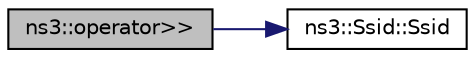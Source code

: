 digraph "ns3::operator&gt;&gt;"
{
  edge [fontname="Helvetica",fontsize="10",labelfontname="Helvetica",labelfontsize="10"];
  node [fontname="Helvetica",fontsize="10",shape=record];
  rankdir="LR";
  Node1 [label="ns3::operator\>\>",height=0.2,width=0.4,color="black", fillcolor="grey75", style="filled", fontcolor="black"];
  Node1 -> Node2 [color="midnightblue",fontsize="10",style="solid"];
  Node2 [label="ns3::Ssid::Ssid",height=0.2,width=0.4,color="black", fillcolor="white", style="filled",URL="$db/da2/classns3_1_1Ssid.html#abb9e2c607e3d6dc0dabcf1f877b9c23c"];
}
